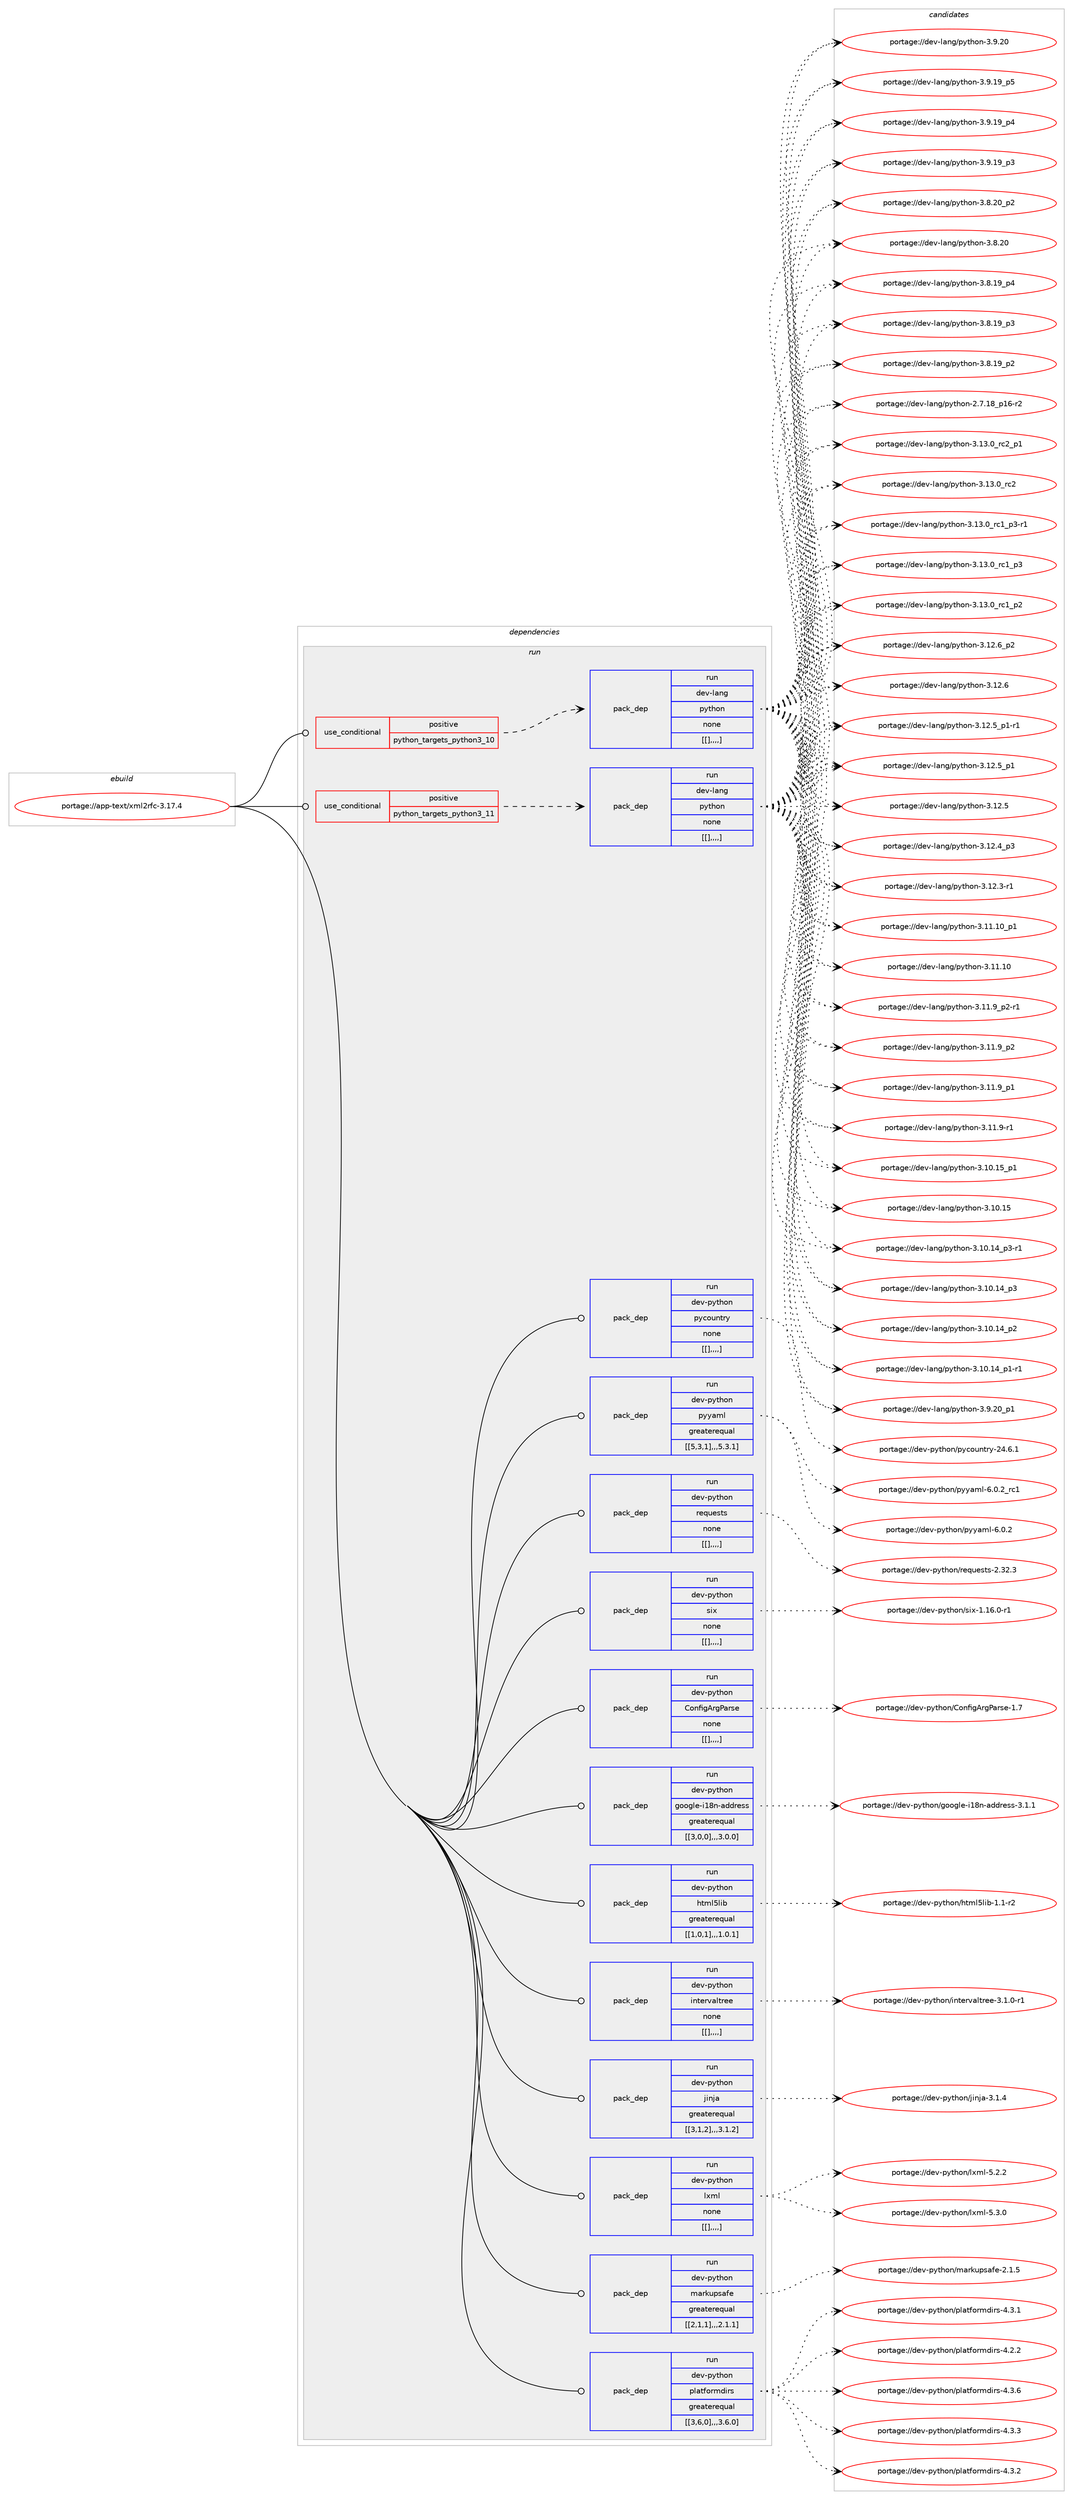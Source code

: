 digraph prolog {

# *************
# Graph options
# *************

newrank=true;
concentrate=true;
compound=true;
graph [rankdir=LR,fontname=Helvetica,fontsize=10,ranksep=1.5];#, ranksep=2.5, nodesep=0.2];
edge  [arrowhead=vee];
node  [fontname=Helvetica,fontsize=10];

# **********
# The ebuild
# **********

subgraph cluster_leftcol {
color=gray;
label=<<i>ebuild</i>>;
id [label="portage://app-text/xml2rfc-3.17.4", color=red, width=4, href="../app-text/xml2rfc-3.17.4.svg"];
}

# ****************
# The dependencies
# ****************

subgraph cluster_midcol {
color=gray;
label=<<i>dependencies</i>>;
subgraph cluster_compile {
fillcolor="#eeeeee";
style=filled;
label=<<i>compile</i>>;
}
subgraph cluster_compileandrun {
fillcolor="#eeeeee";
style=filled;
label=<<i>compile and run</i>>;
}
subgraph cluster_run {
fillcolor="#eeeeee";
style=filled;
label=<<i>run</i>>;
subgraph cond16499 {
dependency59998 [label=<<TABLE BORDER="0" CELLBORDER="1" CELLSPACING="0" CELLPADDING="4"><TR><TD ROWSPAN="3" CELLPADDING="10">use_conditional</TD></TR><TR><TD>positive</TD></TR><TR><TD>python_targets_python3_10</TD></TR></TABLE>>, shape=none, color=red];
subgraph pack42994 {
dependency59999 [label=<<TABLE BORDER="0" CELLBORDER="1" CELLSPACING="0" CELLPADDING="4" WIDTH="220"><TR><TD ROWSPAN="6" CELLPADDING="30">pack_dep</TD></TR><TR><TD WIDTH="110">run</TD></TR><TR><TD>dev-lang</TD></TR><TR><TD>python</TD></TR><TR><TD>none</TD></TR><TR><TD>[[],,,,]</TD></TR></TABLE>>, shape=none, color=blue];
}
dependency59998:e -> dependency59999:w [weight=20,style="dashed",arrowhead="vee"];
}
id:e -> dependency59998:w [weight=20,style="solid",arrowhead="odot"];
subgraph cond16500 {
dependency60000 [label=<<TABLE BORDER="0" CELLBORDER="1" CELLSPACING="0" CELLPADDING="4"><TR><TD ROWSPAN="3" CELLPADDING="10">use_conditional</TD></TR><TR><TD>positive</TD></TR><TR><TD>python_targets_python3_11</TD></TR></TABLE>>, shape=none, color=red];
subgraph pack42995 {
dependency60001 [label=<<TABLE BORDER="0" CELLBORDER="1" CELLSPACING="0" CELLPADDING="4" WIDTH="220"><TR><TD ROWSPAN="6" CELLPADDING="30">pack_dep</TD></TR><TR><TD WIDTH="110">run</TD></TR><TR><TD>dev-lang</TD></TR><TR><TD>python</TD></TR><TR><TD>none</TD></TR><TR><TD>[[],,,,]</TD></TR></TABLE>>, shape=none, color=blue];
}
dependency60000:e -> dependency60001:w [weight=20,style="dashed",arrowhead="vee"];
}
id:e -> dependency60000:w [weight=20,style="solid",arrowhead="odot"];
subgraph pack42996 {
dependency60002 [label=<<TABLE BORDER="0" CELLBORDER="1" CELLSPACING="0" CELLPADDING="4" WIDTH="220"><TR><TD ROWSPAN="6" CELLPADDING="30">pack_dep</TD></TR><TR><TD WIDTH="110">run</TD></TR><TR><TD>dev-python</TD></TR><TR><TD>ConfigArgParse</TD></TR><TR><TD>none</TD></TR><TR><TD>[[],,,,]</TD></TR></TABLE>>, shape=none, color=blue];
}
id:e -> dependency60002:w [weight=20,style="solid",arrowhead="odot"];
subgraph pack42997 {
dependency60003 [label=<<TABLE BORDER="0" CELLBORDER="1" CELLSPACING="0" CELLPADDING="4" WIDTH="220"><TR><TD ROWSPAN="6" CELLPADDING="30">pack_dep</TD></TR><TR><TD WIDTH="110">run</TD></TR><TR><TD>dev-python</TD></TR><TR><TD>google-i18n-address</TD></TR><TR><TD>greaterequal</TD></TR><TR><TD>[[3,0,0],,,3.0.0]</TD></TR></TABLE>>, shape=none, color=blue];
}
id:e -> dependency60003:w [weight=20,style="solid",arrowhead="odot"];
subgraph pack42998 {
dependency60004 [label=<<TABLE BORDER="0" CELLBORDER="1" CELLSPACING="0" CELLPADDING="4" WIDTH="220"><TR><TD ROWSPAN="6" CELLPADDING="30">pack_dep</TD></TR><TR><TD WIDTH="110">run</TD></TR><TR><TD>dev-python</TD></TR><TR><TD>html5lib</TD></TR><TR><TD>greaterequal</TD></TR><TR><TD>[[1,0,1],,,1.0.1]</TD></TR></TABLE>>, shape=none, color=blue];
}
id:e -> dependency60004:w [weight=20,style="solid",arrowhead="odot"];
subgraph pack42999 {
dependency60005 [label=<<TABLE BORDER="0" CELLBORDER="1" CELLSPACING="0" CELLPADDING="4" WIDTH="220"><TR><TD ROWSPAN="6" CELLPADDING="30">pack_dep</TD></TR><TR><TD WIDTH="110">run</TD></TR><TR><TD>dev-python</TD></TR><TR><TD>intervaltree</TD></TR><TR><TD>none</TD></TR><TR><TD>[[],,,,]</TD></TR></TABLE>>, shape=none, color=blue];
}
id:e -> dependency60005:w [weight=20,style="solid",arrowhead="odot"];
subgraph pack43000 {
dependency60006 [label=<<TABLE BORDER="0" CELLBORDER="1" CELLSPACING="0" CELLPADDING="4" WIDTH="220"><TR><TD ROWSPAN="6" CELLPADDING="30">pack_dep</TD></TR><TR><TD WIDTH="110">run</TD></TR><TR><TD>dev-python</TD></TR><TR><TD>jinja</TD></TR><TR><TD>greaterequal</TD></TR><TR><TD>[[3,1,2],,,3.1.2]</TD></TR></TABLE>>, shape=none, color=blue];
}
id:e -> dependency60006:w [weight=20,style="solid",arrowhead="odot"];
subgraph pack43001 {
dependency60007 [label=<<TABLE BORDER="0" CELLBORDER="1" CELLSPACING="0" CELLPADDING="4" WIDTH="220"><TR><TD ROWSPAN="6" CELLPADDING="30">pack_dep</TD></TR><TR><TD WIDTH="110">run</TD></TR><TR><TD>dev-python</TD></TR><TR><TD>lxml</TD></TR><TR><TD>none</TD></TR><TR><TD>[[],,,,]</TD></TR></TABLE>>, shape=none, color=blue];
}
id:e -> dependency60007:w [weight=20,style="solid",arrowhead="odot"];
subgraph pack43002 {
dependency60008 [label=<<TABLE BORDER="0" CELLBORDER="1" CELLSPACING="0" CELLPADDING="4" WIDTH="220"><TR><TD ROWSPAN="6" CELLPADDING="30">pack_dep</TD></TR><TR><TD WIDTH="110">run</TD></TR><TR><TD>dev-python</TD></TR><TR><TD>markupsafe</TD></TR><TR><TD>greaterequal</TD></TR><TR><TD>[[2,1,1],,,2.1.1]</TD></TR></TABLE>>, shape=none, color=blue];
}
id:e -> dependency60008:w [weight=20,style="solid",arrowhead="odot"];
subgraph pack43003 {
dependency60009 [label=<<TABLE BORDER="0" CELLBORDER="1" CELLSPACING="0" CELLPADDING="4" WIDTH="220"><TR><TD ROWSPAN="6" CELLPADDING="30">pack_dep</TD></TR><TR><TD WIDTH="110">run</TD></TR><TR><TD>dev-python</TD></TR><TR><TD>platformdirs</TD></TR><TR><TD>greaterequal</TD></TR><TR><TD>[[3,6,0],,,3.6.0]</TD></TR></TABLE>>, shape=none, color=blue];
}
id:e -> dependency60009:w [weight=20,style="solid",arrowhead="odot"];
subgraph pack43004 {
dependency60010 [label=<<TABLE BORDER="0" CELLBORDER="1" CELLSPACING="0" CELLPADDING="4" WIDTH="220"><TR><TD ROWSPAN="6" CELLPADDING="30">pack_dep</TD></TR><TR><TD WIDTH="110">run</TD></TR><TR><TD>dev-python</TD></TR><TR><TD>pycountry</TD></TR><TR><TD>none</TD></TR><TR><TD>[[],,,,]</TD></TR></TABLE>>, shape=none, color=blue];
}
id:e -> dependency60010:w [weight=20,style="solid",arrowhead="odot"];
subgraph pack43005 {
dependency60011 [label=<<TABLE BORDER="0" CELLBORDER="1" CELLSPACING="0" CELLPADDING="4" WIDTH="220"><TR><TD ROWSPAN="6" CELLPADDING="30">pack_dep</TD></TR><TR><TD WIDTH="110">run</TD></TR><TR><TD>dev-python</TD></TR><TR><TD>pyyaml</TD></TR><TR><TD>greaterequal</TD></TR><TR><TD>[[5,3,1],,,5.3.1]</TD></TR></TABLE>>, shape=none, color=blue];
}
id:e -> dependency60011:w [weight=20,style="solid",arrowhead="odot"];
subgraph pack43006 {
dependency60012 [label=<<TABLE BORDER="0" CELLBORDER="1" CELLSPACING="0" CELLPADDING="4" WIDTH="220"><TR><TD ROWSPAN="6" CELLPADDING="30">pack_dep</TD></TR><TR><TD WIDTH="110">run</TD></TR><TR><TD>dev-python</TD></TR><TR><TD>requests</TD></TR><TR><TD>none</TD></TR><TR><TD>[[],,,,]</TD></TR></TABLE>>, shape=none, color=blue];
}
id:e -> dependency60012:w [weight=20,style="solid",arrowhead="odot"];
subgraph pack43007 {
dependency60013 [label=<<TABLE BORDER="0" CELLBORDER="1" CELLSPACING="0" CELLPADDING="4" WIDTH="220"><TR><TD ROWSPAN="6" CELLPADDING="30">pack_dep</TD></TR><TR><TD WIDTH="110">run</TD></TR><TR><TD>dev-python</TD></TR><TR><TD>six</TD></TR><TR><TD>none</TD></TR><TR><TD>[[],,,,]</TD></TR></TABLE>>, shape=none, color=blue];
}
id:e -> dependency60013:w [weight=20,style="solid",arrowhead="odot"];
}
}

# **************
# The candidates
# **************

subgraph cluster_choices {
rank=same;
color=gray;
label=<<i>candidates</i>>;

subgraph choice42994 {
color=black;
nodesep=1;
choice100101118451089711010347112121116104111110455146495146489511499509511249 [label="portage://dev-lang/python-3.13.0_rc2_p1", color=red, width=4,href="../dev-lang/python-3.13.0_rc2_p1.svg"];
choice10010111845108971101034711212111610411111045514649514648951149950 [label="portage://dev-lang/python-3.13.0_rc2", color=red, width=4,href="../dev-lang/python-3.13.0_rc2.svg"];
choice1001011184510897110103471121211161041111104551464951464895114994995112514511449 [label="portage://dev-lang/python-3.13.0_rc1_p3-r1", color=red, width=4,href="../dev-lang/python-3.13.0_rc1_p3-r1.svg"];
choice100101118451089711010347112121116104111110455146495146489511499499511251 [label="portage://dev-lang/python-3.13.0_rc1_p3", color=red, width=4,href="../dev-lang/python-3.13.0_rc1_p3.svg"];
choice100101118451089711010347112121116104111110455146495146489511499499511250 [label="portage://dev-lang/python-3.13.0_rc1_p2", color=red, width=4,href="../dev-lang/python-3.13.0_rc1_p2.svg"];
choice100101118451089711010347112121116104111110455146495046549511250 [label="portage://dev-lang/python-3.12.6_p2", color=red, width=4,href="../dev-lang/python-3.12.6_p2.svg"];
choice10010111845108971101034711212111610411111045514649504654 [label="portage://dev-lang/python-3.12.6", color=red, width=4,href="../dev-lang/python-3.12.6.svg"];
choice1001011184510897110103471121211161041111104551464950465395112494511449 [label="portage://dev-lang/python-3.12.5_p1-r1", color=red, width=4,href="../dev-lang/python-3.12.5_p1-r1.svg"];
choice100101118451089711010347112121116104111110455146495046539511249 [label="portage://dev-lang/python-3.12.5_p1", color=red, width=4,href="../dev-lang/python-3.12.5_p1.svg"];
choice10010111845108971101034711212111610411111045514649504653 [label="portage://dev-lang/python-3.12.5", color=red, width=4,href="../dev-lang/python-3.12.5.svg"];
choice100101118451089711010347112121116104111110455146495046529511251 [label="portage://dev-lang/python-3.12.4_p3", color=red, width=4,href="../dev-lang/python-3.12.4_p3.svg"];
choice100101118451089711010347112121116104111110455146495046514511449 [label="portage://dev-lang/python-3.12.3-r1", color=red, width=4,href="../dev-lang/python-3.12.3-r1.svg"];
choice10010111845108971101034711212111610411111045514649494649489511249 [label="portage://dev-lang/python-3.11.10_p1", color=red, width=4,href="../dev-lang/python-3.11.10_p1.svg"];
choice1001011184510897110103471121211161041111104551464949464948 [label="portage://dev-lang/python-3.11.10", color=red, width=4,href="../dev-lang/python-3.11.10.svg"];
choice1001011184510897110103471121211161041111104551464949465795112504511449 [label="portage://dev-lang/python-3.11.9_p2-r1", color=red, width=4,href="../dev-lang/python-3.11.9_p2-r1.svg"];
choice100101118451089711010347112121116104111110455146494946579511250 [label="portage://dev-lang/python-3.11.9_p2", color=red, width=4,href="../dev-lang/python-3.11.9_p2.svg"];
choice100101118451089711010347112121116104111110455146494946579511249 [label="portage://dev-lang/python-3.11.9_p1", color=red, width=4,href="../dev-lang/python-3.11.9_p1.svg"];
choice100101118451089711010347112121116104111110455146494946574511449 [label="portage://dev-lang/python-3.11.9-r1", color=red, width=4,href="../dev-lang/python-3.11.9-r1.svg"];
choice10010111845108971101034711212111610411111045514649484649539511249 [label="portage://dev-lang/python-3.10.15_p1", color=red, width=4,href="../dev-lang/python-3.10.15_p1.svg"];
choice1001011184510897110103471121211161041111104551464948464953 [label="portage://dev-lang/python-3.10.15", color=red, width=4,href="../dev-lang/python-3.10.15.svg"];
choice100101118451089711010347112121116104111110455146494846495295112514511449 [label="portage://dev-lang/python-3.10.14_p3-r1", color=red, width=4,href="../dev-lang/python-3.10.14_p3-r1.svg"];
choice10010111845108971101034711212111610411111045514649484649529511251 [label="portage://dev-lang/python-3.10.14_p3", color=red, width=4,href="../dev-lang/python-3.10.14_p3.svg"];
choice10010111845108971101034711212111610411111045514649484649529511250 [label="portage://dev-lang/python-3.10.14_p2", color=red, width=4,href="../dev-lang/python-3.10.14_p2.svg"];
choice100101118451089711010347112121116104111110455146494846495295112494511449 [label="portage://dev-lang/python-3.10.14_p1-r1", color=red, width=4,href="../dev-lang/python-3.10.14_p1-r1.svg"];
choice100101118451089711010347112121116104111110455146574650489511249 [label="portage://dev-lang/python-3.9.20_p1", color=red, width=4,href="../dev-lang/python-3.9.20_p1.svg"];
choice10010111845108971101034711212111610411111045514657465048 [label="portage://dev-lang/python-3.9.20", color=red, width=4,href="../dev-lang/python-3.9.20.svg"];
choice100101118451089711010347112121116104111110455146574649579511253 [label="portage://dev-lang/python-3.9.19_p5", color=red, width=4,href="../dev-lang/python-3.9.19_p5.svg"];
choice100101118451089711010347112121116104111110455146574649579511252 [label="portage://dev-lang/python-3.9.19_p4", color=red, width=4,href="../dev-lang/python-3.9.19_p4.svg"];
choice100101118451089711010347112121116104111110455146574649579511251 [label="portage://dev-lang/python-3.9.19_p3", color=red, width=4,href="../dev-lang/python-3.9.19_p3.svg"];
choice100101118451089711010347112121116104111110455146564650489511250 [label="portage://dev-lang/python-3.8.20_p2", color=red, width=4,href="../dev-lang/python-3.8.20_p2.svg"];
choice10010111845108971101034711212111610411111045514656465048 [label="portage://dev-lang/python-3.8.20", color=red, width=4,href="../dev-lang/python-3.8.20.svg"];
choice100101118451089711010347112121116104111110455146564649579511252 [label="portage://dev-lang/python-3.8.19_p4", color=red, width=4,href="../dev-lang/python-3.8.19_p4.svg"];
choice100101118451089711010347112121116104111110455146564649579511251 [label="portage://dev-lang/python-3.8.19_p3", color=red, width=4,href="../dev-lang/python-3.8.19_p3.svg"];
choice100101118451089711010347112121116104111110455146564649579511250 [label="portage://dev-lang/python-3.8.19_p2", color=red, width=4,href="../dev-lang/python-3.8.19_p2.svg"];
choice100101118451089711010347112121116104111110455046554649569511249544511450 [label="portage://dev-lang/python-2.7.18_p16-r2", color=red, width=4,href="../dev-lang/python-2.7.18_p16-r2.svg"];
dependency59999:e -> choice100101118451089711010347112121116104111110455146495146489511499509511249:w [style=dotted,weight="100"];
dependency59999:e -> choice10010111845108971101034711212111610411111045514649514648951149950:w [style=dotted,weight="100"];
dependency59999:e -> choice1001011184510897110103471121211161041111104551464951464895114994995112514511449:w [style=dotted,weight="100"];
dependency59999:e -> choice100101118451089711010347112121116104111110455146495146489511499499511251:w [style=dotted,weight="100"];
dependency59999:e -> choice100101118451089711010347112121116104111110455146495146489511499499511250:w [style=dotted,weight="100"];
dependency59999:e -> choice100101118451089711010347112121116104111110455146495046549511250:w [style=dotted,weight="100"];
dependency59999:e -> choice10010111845108971101034711212111610411111045514649504654:w [style=dotted,weight="100"];
dependency59999:e -> choice1001011184510897110103471121211161041111104551464950465395112494511449:w [style=dotted,weight="100"];
dependency59999:e -> choice100101118451089711010347112121116104111110455146495046539511249:w [style=dotted,weight="100"];
dependency59999:e -> choice10010111845108971101034711212111610411111045514649504653:w [style=dotted,weight="100"];
dependency59999:e -> choice100101118451089711010347112121116104111110455146495046529511251:w [style=dotted,weight="100"];
dependency59999:e -> choice100101118451089711010347112121116104111110455146495046514511449:w [style=dotted,weight="100"];
dependency59999:e -> choice10010111845108971101034711212111610411111045514649494649489511249:w [style=dotted,weight="100"];
dependency59999:e -> choice1001011184510897110103471121211161041111104551464949464948:w [style=dotted,weight="100"];
dependency59999:e -> choice1001011184510897110103471121211161041111104551464949465795112504511449:w [style=dotted,weight="100"];
dependency59999:e -> choice100101118451089711010347112121116104111110455146494946579511250:w [style=dotted,weight="100"];
dependency59999:e -> choice100101118451089711010347112121116104111110455146494946579511249:w [style=dotted,weight="100"];
dependency59999:e -> choice100101118451089711010347112121116104111110455146494946574511449:w [style=dotted,weight="100"];
dependency59999:e -> choice10010111845108971101034711212111610411111045514649484649539511249:w [style=dotted,weight="100"];
dependency59999:e -> choice1001011184510897110103471121211161041111104551464948464953:w [style=dotted,weight="100"];
dependency59999:e -> choice100101118451089711010347112121116104111110455146494846495295112514511449:w [style=dotted,weight="100"];
dependency59999:e -> choice10010111845108971101034711212111610411111045514649484649529511251:w [style=dotted,weight="100"];
dependency59999:e -> choice10010111845108971101034711212111610411111045514649484649529511250:w [style=dotted,weight="100"];
dependency59999:e -> choice100101118451089711010347112121116104111110455146494846495295112494511449:w [style=dotted,weight="100"];
dependency59999:e -> choice100101118451089711010347112121116104111110455146574650489511249:w [style=dotted,weight="100"];
dependency59999:e -> choice10010111845108971101034711212111610411111045514657465048:w [style=dotted,weight="100"];
dependency59999:e -> choice100101118451089711010347112121116104111110455146574649579511253:w [style=dotted,weight="100"];
dependency59999:e -> choice100101118451089711010347112121116104111110455146574649579511252:w [style=dotted,weight="100"];
dependency59999:e -> choice100101118451089711010347112121116104111110455146574649579511251:w [style=dotted,weight="100"];
dependency59999:e -> choice100101118451089711010347112121116104111110455146564650489511250:w [style=dotted,weight="100"];
dependency59999:e -> choice10010111845108971101034711212111610411111045514656465048:w [style=dotted,weight="100"];
dependency59999:e -> choice100101118451089711010347112121116104111110455146564649579511252:w [style=dotted,weight="100"];
dependency59999:e -> choice100101118451089711010347112121116104111110455146564649579511251:w [style=dotted,weight="100"];
dependency59999:e -> choice100101118451089711010347112121116104111110455146564649579511250:w [style=dotted,weight="100"];
dependency59999:e -> choice100101118451089711010347112121116104111110455046554649569511249544511450:w [style=dotted,weight="100"];
}
subgraph choice42995 {
color=black;
nodesep=1;
choice100101118451089711010347112121116104111110455146495146489511499509511249 [label="portage://dev-lang/python-3.13.0_rc2_p1", color=red, width=4,href="../dev-lang/python-3.13.0_rc2_p1.svg"];
choice10010111845108971101034711212111610411111045514649514648951149950 [label="portage://dev-lang/python-3.13.0_rc2", color=red, width=4,href="../dev-lang/python-3.13.0_rc2.svg"];
choice1001011184510897110103471121211161041111104551464951464895114994995112514511449 [label="portage://dev-lang/python-3.13.0_rc1_p3-r1", color=red, width=4,href="../dev-lang/python-3.13.0_rc1_p3-r1.svg"];
choice100101118451089711010347112121116104111110455146495146489511499499511251 [label="portage://dev-lang/python-3.13.0_rc1_p3", color=red, width=4,href="../dev-lang/python-3.13.0_rc1_p3.svg"];
choice100101118451089711010347112121116104111110455146495146489511499499511250 [label="portage://dev-lang/python-3.13.0_rc1_p2", color=red, width=4,href="../dev-lang/python-3.13.0_rc1_p2.svg"];
choice100101118451089711010347112121116104111110455146495046549511250 [label="portage://dev-lang/python-3.12.6_p2", color=red, width=4,href="../dev-lang/python-3.12.6_p2.svg"];
choice10010111845108971101034711212111610411111045514649504654 [label="portage://dev-lang/python-3.12.6", color=red, width=4,href="../dev-lang/python-3.12.6.svg"];
choice1001011184510897110103471121211161041111104551464950465395112494511449 [label="portage://dev-lang/python-3.12.5_p1-r1", color=red, width=4,href="../dev-lang/python-3.12.5_p1-r1.svg"];
choice100101118451089711010347112121116104111110455146495046539511249 [label="portage://dev-lang/python-3.12.5_p1", color=red, width=4,href="../dev-lang/python-3.12.5_p1.svg"];
choice10010111845108971101034711212111610411111045514649504653 [label="portage://dev-lang/python-3.12.5", color=red, width=4,href="../dev-lang/python-3.12.5.svg"];
choice100101118451089711010347112121116104111110455146495046529511251 [label="portage://dev-lang/python-3.12.4_p3", color=red, width=4,href="../dev-lang/python-3.12.4_p3.svg"];
choice100101118451089711010347112121116104111110455146495046514511449 [label="portage://dev-lang/python-3.12.3-r1", color=red, width=4,href="../dev-lang/python-3.12.3-r1.svg"];
choice10010111845108971101034711212111610411111045514649494649489511249 [label="portage://dev-lang/python-3.11.10_p1", color=red, width=4,href="../dev-lang/python-3.11.10_p1.svg"];
choice1001011184510897110103471121211161041111104551464949464948 [label="portage://dev-lang/python-3.11.10", color=red, width=4,href="../dev-lang/python-3.11.10.svg"];
choice1001011184510897110103471121211161041111104551464949465795112504511449 [label="portage://dev-lang/python-3.11.9_p2-r1", color=red, width=4,href="../dev-lang/python-3.11.9_p2-r1.svg"];
choice100101118451089711010347112121116104111110455146494946579511250 [label="portage://dev-lang/python-3.11.9_p2", color=red, width=4,href="../dev-lang/python-3.11.9_p2.svg"];
choice100101118451089711010347112121116104111110455146494946579511249 [label="portage://dev-lang/python-3.11.9_p1", color=red, width=4,href="../dev-lang/python-3.11.9_p1.svg"];
choice100101118451089711010347112121116104111110455146494946574511449 [label="portage://dev-lang/python-3.11.9-r1", color=red, width=4,href="../dev-lang/python-3.11.9-r1.svg"];
choice10010111845108971101034711212111610411111045514649484649539511249 [label="portage://dev-lang/python-3.10.15_p1", color=red, width=4,href="../dev-lang/python-3.10.15_p1.svg"];
choice1001011184510897110103471121211161041111104551464948464953 [label="portage://dev-lang/python-3.10.15", color=red, width=4,href="../dev-lang/python-3.10.15.svg"];
choice100101118451089711010347112121116104111110455146494846495295112514511449 [label="portage://dev-lang/python-3.10.14_p3-r1", color=red, width=4,href="../dev-lang/python-3.10.14_p3-r1.svg"];
choice10010111845108971101034711212111610411111045514649484649529511251 [label="portage://dev-lang/python-3.10.14_p3", color=red, width=4,href="../dev-lang/python-3.10.14_p3.svg"];
choice10010111845108971101034711212111610411111045514649484649529511250 [label="portage://dev-lang/python-3.10.14_p2", color=red, width=4,href="../dev-lang/python-3.10.14_p2.svg"];
choice100101118451089711010347112121116104111110455146494846495295112494511449 [label="portage://dev-lang/python-3.10.14_p1-r1", color=red, width=4,href="../dev-lang/python-3.10.14_p1-r1.svg"];
choice100101118451089711010347112121116104111110455146574650489511249 [label="portage://dev-lang/python-3.9.20_p1", color=red, width=4,href="../dev-lang/python-3.9.20_p1.svg"];
choice10010111845108971101034711212111610411111045514657465048 [label="portage://dev-lang/python-3.9.20", color=red, width=4,href="../dev-lang/python-3.9.20.svg"];
choice100101118451089711010347112121116104111110455146574649579511253 [label="portage://dev-lang/python-3.9.19_p5", color=red, width=4,href="../dev-lang/python-3.9.19_p5.svg"];
choice100101118451089711010347112121116104111110455146574649579511252 [label="portage://dev-lang/python-3.9.19_p4", color=red, width=4,href="../dev-lang/python-3.9.19_p4.svg"];
choice100101118451089711010347112121116104111110455146574649579511251 [label="portage://dev-lang/python-3.9.19_p3", color=red, width=4,href="../dev-lang/python-3.9.19_p3.svg"];
choice100101118451089711010347112121116104111110455146564650489511250 [label="portage://dev-lang/python-3.8.20_p2", color=red, width=4,href="../dev-lang/python-3.8.20_p2.svg"];
choice10010111845108971101034711212111610411111045514656465048 [label="portage://dev-lang/python-3.8.20", color=red, width=4,href="../dev-lang/python-3.8.20.svg"];
choice100101118451089711010347112121116104111110455146564649579511252 [label="portage://dev-lang/python-3.8.19_p4", color=red, width=4,href="../dev-lang/python-3.8.19_p4.svg"];
choice100101118451089711010347112121116104111110455146564649579511251 [label="portage://dev-lang/python-3.8.19_p3", color=red, width=4,href="../dev-lang/python-3.8.19_p3.svg"];
choice100101118451089711010347112121116104111110455146564649579511250 [label="portage://dev-lang/python-3.8.19_p2", color=red, width=4,href="../dev-lang/python-3.8.19_p2.svg"];
choice100101118451089711010347112121116104111110455046554649569511249544511450 [label="portage://dev-lang/python-2.7.18_p16-r2", color=red, width=4,href="../dev-lang/python-2.7.18_p16-r2.svg"];
dependency60001:e -> choice100101118451089711010347112121116104111110455146495146489511499509511249:w [style=dotted,weight="100"];
dependency60001:e -> choice10010111845108971101034711212111610411111045514649514648951149950:w [style=dotted,weight="100"];
dependency60001:e -> choice1001011184510897110103471121211161041111104551464951464895114994995112514511449:w [style=dotted,weight="100"];
dependency60001:e -> choice100101118451089711010347112121116104111110455146495146489511499499511251:w [style=dotted,weight="100"];
dependency60001:e -> choice100101118451089711010347112121116104111110455146495146489511499499511250:w [style=dotted,weight="100"];
dependency60001:e -> choice100101118451089711010347112121116104111110455146495046549511250:w [style=dotted,weight="100"];
dependency60001:e -> choice10010111845108971101034711212111610411111045514649504654:w [style=dotted,weight="100"];
dependency60001:e -> choice1001011184510897110103471121211161041111104551464950465395112494511449:w [style=dotted,weight="100"];
dependency60001:e -> choice100101118451089711010347112121116104111110455146495046539511249:w [style=dotted,weight="100"];
dependency60001:e -> choice10010111845108971101034711212111610411111045514649504653:w [style=dotted,weight="100"];
dependency60001:e -> choice100101118451089711010347112121116104111110455146495046529511251:w [style=dotted,weight="100"];
dependency60001:e -> choice100101118451089711010347112121116104111110455146495046514511449:w [style=dotted,weight="100"];
dependency60001:e -> choice10010111845108971101034711212111610411111045514649494649489511249:w [style=dotted,weight="100"];
dependency60001:e -> choice1001011184510897110103471121211161041111104551464949464948:w [style=dotted,weight="100"];
dependency60001:e -> choice1001011184510897110103471121211161041111104551464949465795112504511449:w [style=dotted,weight="100"];
dependency60001:e -> choice100101118451089711010347112121116104111110455146494946579511250:w [style=dotted,weight="100"];
dependency60001:e -> choice100101118451089711010347112121116104111110455146494946579511249:w [style=dotted,weight="100"];
dependency60001:e -> choice100101118451089711010347112121116104111110455146494946574511449:w [style=dotted,weight="100"];
dependency60001:e -> choice10010111845108971101034711212111610411111045514649484649539511249:w [style=dotted,weight="100"];
dependency60001:e -> choice1001011184510897110103471121211161041111104551464948464953:w [style=dotted,weight="100"];
dependency60001:e -> choice100101118451089711010347112121116104111110455146494846495295112514511449:w [style=dotted,weight="100"];
dependency60001:e -> choice10010111845108971101034711212111610411111045514649484649529511251:w [style=dotted,weight="100"];
dependency60001:e -> choice10010111845108971101034711212111610411111045514649484649529511250:w [style=dotted,weight="100"];
dependency60001:e -> choice100101118451089711010347112121116104111110455146494846495295112494511449:w [style=dotted,weight="100"];
dependency60001:e -> choice100101118451089711010347112121116104111110455146574650489511249:w [style=dotted,weight="100"];
dependency60001:e -> choice10010111845108971101034711212111610411111045514657465048:w [style=dotted,weight="100"];
dependency60001:e -> choice100101118451089711010347112121116104111110455146574649579511253:w [style=dotted,weight="100"];
dependency60001:e -> choice100101118451089711010347112121116104111110455146574649579511252:w [style=dotted,weight="100"];
dependency60001:e -> choice100101118451089711010347112121116104111110455146574649579511251:w [style=dotted,weight="100"];
dependency60001:e -> choice100101118451089711010347112121116104111110455146564650489511250:w [style=dotted,weight="100"];
dependency60001:e -> choice10010111845108971101034711212111610411111045514656465048:w [style=dotted,weight="100"];
dependency60001:e -> choice100101118451089711010347112121116104111110455146564649579511252:w [style=dotted,weight="100"];
dependency60001:e -> choice100101118451089711010347112121116104111110455146564649579511251:w [style=dotted,weight="100"];
dependency60001:e -> choice100101118451089711010347112121116104111110455146564649579511250:w [style=dotted,weight="100"];
dependency60001:e -> choice100101118451089711010347112121116104111110455046554649569511249544511450:w [style=dotted,weight="100"];
}
subgraph choice42996 {
color=black;
nodesep=1;
choice10010111845112121116104111110476711111010210510365114103809711411510145494655 [label="portage://dev-python/ConfigArgParse-1.7", color=red, width=4,href="../dev-python/ConfigArgParse-1.7.svg"];
dependency60002:e -> choice10010111845112121116104111110476711111010210510365114103809711411510145494655:w [style=dotted,weight="100"];
}
subgraph choice42997 {
color=black;
nodesep=1;
choice10010111845112121116104111110471031111111031081014510549561104597100100114101115115455146494649 [label="portage://dev-python/google-i18n-address-3.1.1", color=red, width=4,href="../dev-python/google-i18n-address-3.1.1.svg"];
dependency60003:e -> choice10010111845112121116104111110471031111111031081014510549561104597100100114101115115455146494649:w [style=dotted,weight="100"];
}
subgraph choice42998 {
color=black;
nodesep=1;
choice10010111845112121116104111110471041161091085310810598454946494511450 [label="portage://dev-python/html5lib-1.1-r2", color=red, width=4,href="../dev-python/html5lib-1.1-r2.svg"];
dependency60004:e -> choice10010111845112121116104111110471041161091085310810598454946494511450:w [style=dotted,weight="100"];
}
subgraph choice42999 {
color=black;
nodesep=1;
choice1001011184511212111610411111047105110116101114118971081161141011014551464946484511449 [label="portage://dev-python/intervaltree-3.1.0-r1", color=red, width=4,href="../dev-python/intervaltree-3.1.0-r1.svg"];
dependency60005:e -> choice1001011184511212111610411111047105110116101114118971081161141011014551464946484511449:w [style=dotted,weight="100"];
}
subgraph choice43000 {
color=black;
nodesep=1;
choice100101118451121211161041111104710610511010697455146494652 [label="portage://dev-python/jinja-3.1.4", color=red, width=4,href="../dev-python/jinja-3.1.4.svg"];
dependency60006:e -> choice100101118451121211161041111104710610511010697455146494652:w [style=dotted,weight="100"];
}
subgraph choice43001 {
color=black;
nodesep=1;
choice1001011184511212111610411111047108120109108455346514648 [label="portage://dev-python/lxml-5.3.0", color=red, width=4,href="../dev-python/lxml-5.3.0.svg"];
choice1001011184511212111610411111047108120109108455346504650 [label="portage://dev-python/lxml-5.2.2", color=red, width=4,href="../dev-python/lxml-5.2.2.svg"];
dependency60007:e -> choice1001011184511212111610411111047108120109108455346514648:w [style=dotted,weight="100"];
dependency60007:e -> choice1001011184511212111610411111047108120109108455346504650:w [style=dotted,weight="100"];
}
subgraph choice43002 {
color=black;
nodesep=1;
choice10010111845112121116104111110471099711410711711211597102101455046494653 [label="portage://dev-python/markupsafe-2.1.5", color=red, width=4,href="../dev-python/markupsafe-2.1.5.svg"];
dependency60008:e -> choice10010111845112121116104111110471099711410711711211597102101455046494653:w [style=dotted,weight="100"];
}
subgraph choice43003 {
color=black;
nodesep=1;
choice100101118451121211161041111104711210897116102111114109100105114115455246514654 [label="portage://dev-python/platformdirs-4.3.6", color=red, width=4,href="../dev-python/platformdirs-4.3.6.svg"];
choice100101118451121211161041111104711210897116102111114109100105114115455246514651 [label="portage://dev-python/platformdirs-4.3.3", color=red, width=4,href="../dev-python/platformdirs-4.3.3.svg"];
choice100101118451121211161041111104711210897116102111114109100105114115455246514650 [label="portage://dev-python/platformdirs-4.3.2", color=red, width=4,href="../dev-python/platformdirs-4.3.2.svg"];
choice100101118451121211161041111104711210897116102111114109100105114115455246514649 [label="portage://dev-python/platformdirs-4.3.1", color=red, width=4,href="../dev-python/platformdirs-4.3.1.svg"];
choice100101118451121211161041111104711210897116102111114109100105114115455246504650 [label="portage://dev-python/platformdirs-4.2.2", color=red, width=4,href="../dev-python/platformdirs-4.2.2.svg"];
dependency60009:e -> choice100101118451121211161041111104711210897116102111114109100105114115455246514654:w [style=dotted,weight="100"];
dependency60009:e -> choice100101118451121211161041111104711210897116102111114109100105114115455246514651:w [style=dotted,weight="100"];
dependency60009:e -> choice100101118451121211161041111104711210897116102111114109100105114115455246514650:w [style=dotted,weight="100"];
dependency60009:e -> choice100101118451121211161041111104711210897116102111114109100105114115455246514649:w [style=dotted,weight="100"];
dependency60009:e -> choice100101118451121211161041111104711210897116102111114109100105114115455246504650:w [style=dotted,weight="100"];
}
subgraph choice43004 {
color=black;
nodesep=1;
choice10010111845112121116104111110471121219911111711011611412145505246544649 [label="portage://dev-python/pycountry-24.6.1", color=red, width=4,href="../dev-python/pycountry-24.6.1.svg"];
dependency60010:e -> choice10010111845112121116104111110471121219911111711011611412145505246544649:w [style=dotted,weight="100"];
}
subgraph choice43005 {
color=black;
nodesep=1;
choice100101118451121211161041111104711212112197109108455446484650951149949 [label="portage://dev-python/pyyaml-6.0.2_rc1", color=red, width=4,href="../dev-python/pyyaml-6.0.2_rc1.svg"];
choice100101118451121211161041111104711212112197109108455446484650 [label="portage://dev-python/pyyaml-6.0.2", color=red, width=4,href="../dev-python/pyyaml-6.0.2.svg"];
dependency60011:e -> choice100101118451121211161041111104711212112197109108455446484650951149949:w [style=dotted,weight="100"];
dependency60011:e -> choice100101118451121211161041111104711212112197109108455446484650:w [style=dotted,weight="100"];
}
subgraph choice43006 {
color=black;
nodesep=1;
choice100101118451121211161041111104711410111311710111511611545504651504651 [label="portage://dev-python/requests-2.32.3", color=red, width=4,href="../dev-python/requests-2.32.3.svg"];
dependency60012:e -> choice100101118451121211161041111104711410111311710111511611545504651504651:w [style=dotted,weight="100"];
}
subgraph choice43007 {
color=black;
nodesep=1;
choice1001011184511212111610411111047115105120454946495446484511449 [label="portage://dev-python/six-1.16.0-r1", color=red, width=4,href="../dev-python/six-1.16.0-r1.svg"];
dependency60013:e -> choice1001011184511212111610411111047115105120454946495446484511449:w [style=dotted,weight="100"];
}
}

}
